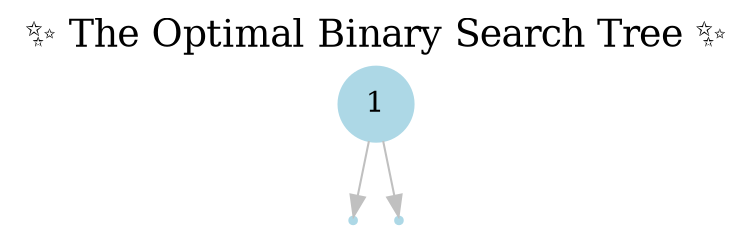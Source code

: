 digraph OBST {
  label="✨ The Optimal Binary Search Tree ✨";
  labelloc="t";
  fontsize=18;
node [shape=circle, style=filled, color=lightblue, fontcolor=black, fontsize=14;
];
edge [color=gray];
  null0 [shape=point];
  "1" -> null0;
  null1 [shape=point];
  "1" -> null1;
}
